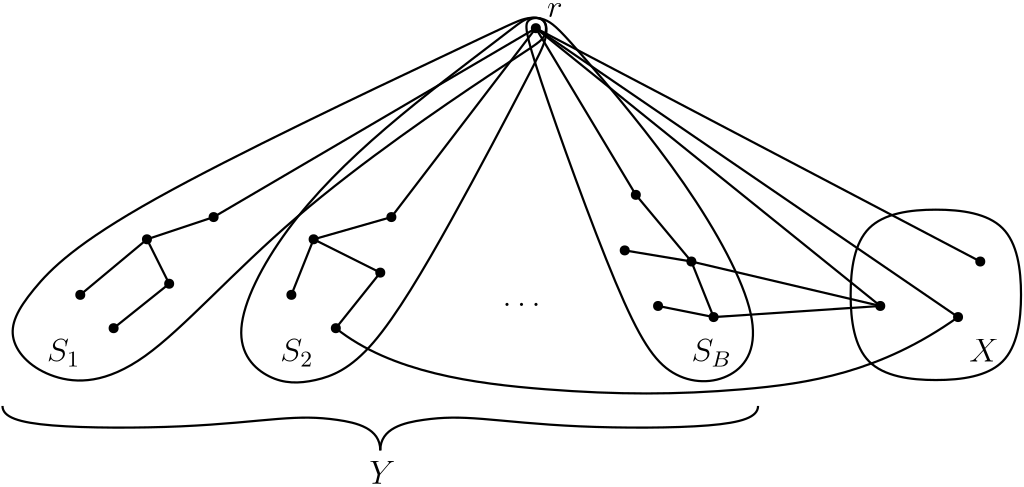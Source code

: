 <?xml version="1.0"?>
<!DOCTYPE ipe SYSTEM "ipe.dtd">
<ipe version="70206" creator="Ipe 7.2.7">
<info created="D:20180315095541" modified="D:20180315105501"/>
<ipestyle name="basic">
<symbol name="arrow/arc(spx)">
<path stroke="sym-stroke" fill="sym-stroke" pen="sym-pen">
0 0 m
-1 0.333 l
-1 -0.333 l
h
</path>
</symbol>
<symbol name="arrow/farc(spx)">
<path stroke="sym-stroke" fill="white" pen="sym-pen">
0 0 m
-1 0.333 l
-1 -0.333 l
h
</path>
</symbol>
<symbol name="arrow/ptarc(spx)">
<path stroke="sym-stroke" fill="sym-stroke" pen="sym-pen">
0 0 m
-1 0.333 l
-0.8 0 l
-1 -0.333 l
h
</path>
</symbol>
<symbol name="arrow/fptarc(spx)">
<path stroke="sym-stroke" fill="white" pen="sym-pen">
0 0 m
-1 0.333 l
-0.8 0 l
-1 -0.333 l
h
</path>
</symbol>
<symbol name="mark/circle(sx)" transformations="translations">
<path fill="sym-stroke">
0.6 0 0 0.6 0 0 e
0.4 0 0 0.4 0 0 e
</path>
</symbol>
<symbol name="mark/disk(sx)" transformations="translations">
<path fill="sym-stroke">
0.6 0 0 0.6 0 0 e
</path>
</symbol>
<symbol name="mark/fdisk(sfx)" transformations="translations">
<group>
<path fill="sym-fill">
0.5 0 0 0.5 0 0 e
</path>
<path fill="sym-stroke" fillrule="eofill">
0.6 0 0 0.6 0 0 e
0.4 0 0 0.4 0 0 e
</path>
</group>
</symbol>
<symbol name="mark/box(sx)" transformations="translations">
<path fill="sym-stroke" fillrule="eofill">
-0.6 -0.6 m
0.6 -0.6 l
0.6 0.6 l
-0.6 0.6 l
h
-0.4 -0.4 m
0.4 -0.4 l
0.4 0.4 l
-0.4 0.4 l
h
</path>
</symbol>
<symbol name="mark/square(sx)" transformations="translations">
<path fill="sym-stroke">
-0.6 -0.6 m
0.6 -0.6 l
0.6 0.6 l
-0.6 0.6 l
h
</path>
</symbol>
<symbol name="mark/fsquare(sfx)" transformations="translations">
<group>
<path fill="sym-fill">
-0.5 -0.5 m
0.5 -0.5 l
0.5 0.5 l
-0.5 0.5 l
h
</path>
<path fill="sym-stroke" fillrule="eofill">
-0.6 -0.6 m
0.6 -0.6 l
0.6 0.6 l
-0.6 0.6 l
h
-0.4 -0.4 m
0.4 -0.4 l
0.4 0.4 l
-0.4 0.4 l
h
</path>
</group>
</symbol>
<symbol name="mark/cross(sx)" transformations="translations">
<group>
<path fill="sym-stroke">
-0.43 -0.57 m
0.57 0.43 l
0.43 0.57 l
-0.57 -0.43 l
h
</path>
<path fill="sym-stroke">
-0.43 0.57 m
0.57 -0.43 l
0.43 -0.57 l
-0.57 0.43 l
h
</path>
</group>
</symbol>
<symbol name="arrow/fnormal(spx)">
<path stroke="sym-stroke" fill="white" pen="sym-pen">
0 0 m
-1 0.333 l
-1 -0.333 l
h
</path>
</symbol>
<symbol name="arrow/pointed(spx)">
<path stroke="sym-stroke" fill="sym-stroke" pen="sym-pen">
0 0 m
-1 0.333 l
-0.8 0 l
-1 -0.333 l
h
</path>
</symbol>
<symbol name="arrow/fpointed(spx)">
<path stroke="sym-stroke" fill="white" pen="sym-pen">
0 0 m
-1 0.333 l
-0.8 0 l
-1 -0.333 l
h
</path>
</symbol>
<symbol name="arrow/linear(spx)">
<path stroke="sym-stroke" pen="sym-pen">
-1 0.333 m
0 0 l
-1 -0.333 l
</path>
</symbol>
<symbol name="arrow/fdouble(spx)">
<path stroke="sym-stroke" fill="white" pen="sym-pen">
0 0 m
-1 0.333 l
-1 -0.333 l
h
-1 0 m
-2 0.333 l
-2 -0.333 l
h
</path>
</symbol>
<symbol name="arrow/double(spx)">
<path stroke="sym-stroke" fill="sym-stroke" pen="sym-pen">
0 0 m
-1 0.333 l
-1 -0.333 l
h
-1 0 m
-2 0.333 l
-2 -0.333 l
h
</path>
</symbol>
<pen name="heavier" value="0.8"/>
<pen name="fat" value="1.2"/>
<pen name="ultrafat" value="2"/>
<symbolsize name="large" value="5"/>
<symbolsize name="small" value="2"/>
<symbolsize name="tiny" value="1.1"/>
<arrowsize name="large" value="10"/>
<arrowsize name="small" value="5"/>
<arrowsize name="tiny" value="3"/>
<color name="red" value="1 0 0"/>
<color name="green" value="0 1 0"/>
<color name="blue" value="0 0 1"/>
<color name="yellow" value="1 1 0"/>
<color name="orange" value="1 0.647 0"/>
<color name="gold" value="1 0.843 0"/>
<color name="purple" value="0.627 0.125 0.941"/>
<color name="gray" value="0.745"/>
<color name="brown" value="0.647 0.165 0.165"/>
<color name="navy" value="0 0 0.502"/>
<color name="pink" value="1 0.753 0.796"/>
<color name="seagreen" value="0.18 0.545 0.341"/>
<color name="turquoise" value="0.251 0.878 0.816"/>
<color name="violet" value="0.933 0.51 0.933"/>
<color name="darkblue" value="0 0 0.545"/>
<color name="darkcyan" value="0 0.545 0.545"/>
<color name="darkgray" value="0.663"/>
<color name="darkgreen" value="0 0.392 0"/>
<color name="darkmagenta" value="0.545 0 0.545"/>
<color name="darkorange" value="1 0.549 0"/>
<color name="darkred" value="0.545 0 0"/>
<color name="lightblue" value="0.678 0.847 0.902"/>
<color name="lightcyan" value="0.878 1 1"/>
<color name="lightgray" value="0.827"/>
<color name="lightgreen" value="0.565 0.933 0.565"/>
<color name="lightyellow" value="1 1 0.878"/>
<dashstyle name="dashed" value="[4] 0"/>
<dashstyle name="dotted" value="[1 3] 0"/>
<dashstyle name="dash dotted" value="[4 2 1 2] 0"/>
<dashstyle name="dash dot dotted" value="[4 2 1 2 1 2] 0"/>
<textsize name="large" value="\large"/>
<textsize name="Large" value="\Large"/>
<textsize name="LARGE" value="\LARGE"/>
<textsize name="huge" value="\huge"/>
<textsize name="Huge" value="\Huge"/>
<textsize name="small" value="\small"/>
<textsize name="footnote" value="\footnotesize"/>
<textsize name="tiny" value="\tiny"/>
<textstyle name="center" begin="\begin{center}" end="\end{center}"/>
<textstyle name="itemize" begin="\begin{itemize}" end="\end{itemize}"/>
<textstyle name="item" begin="\begin{itemize}\item{}" end="\end{itemize}"/>
<gridsize name="4 pts" value="4"/>
<gridsize name="8 pts (~3 mm)" value="8"/>
<gridsize name="16 pts (~6 mm)" value="16"/>
<gridsize name="32 pts (~12 mm)" value="32"/>
<gridsize name="10 pts (~3.5 mm)" value="10"/>
<gridsize name="20 pts (~7 mm)" value="20"/>
<gridsize name="14 pts (~5 mm)" value="14"/>
<gridsize name="28 pts (~10 mm)" value="28"/>
<gridsize name="56 pts (~20 mm)" value="56"/>
<anglesize name="90 deg" value="90"/>
<anglesize name="60 deg" value="60"/>
<anglesize name="45 deg" value="45"/>
<anglesize name="30 deg" value="30"/>
<anglesize name="22.5 deg" value="22.5"/>
<opacity name="10%" value="0.1"/>
<opacity name="30%" value="0.3"/>
<opacity name="50%" value="0.5"/>
<opacity name="75%" value="0.75"/>
<tiling name="falling" angle="-60" step="4" width="1"/>
<tiling name="rising" angle="30" step="4" width="1"/>
</ipestyle>
<page>
<layer name="alpha"/>
<layer name="beta"/>
<layer name="gamma"/>
<layer name="delta"/>
<layer name="epsilon"/>
<view layers="beta gamma delta epsilon" active="epsilon"/>
<path layer="alpha" matrix="0.892857 0 0 1.02083 6.85714 -22.6667" stroke="black" pen="heavier">
64 512 m
64 320 l
512 320 l
512 512 l
h
</path>
<use layer="gamma" matrix="1 0 0 1 48 0" name="mark/disk(sx)" pos="224 480" size="normal" stroke="black"/>
<use matrix="1 0 0 1 24 -40" name="mark/disk(sx)" pos="400 416" size="normal" stroke="black"/>
<use matrix="1 0 0 1 0 -24" name="mark/disk(sx)" pos="432 420" size="normal" stroke="black"/>
<use matrix="1 0 0 1 -4 -4" name="mark/disk(sx)" pos="400 384" size="normal" stroke="black"/>
<path layer="delta" stroke="black" pen="heavier">
272 480 m
424 376 l
</path>
<path stroke="black" pen="heavier">
272 480 m
396 380 l
</path>
<path stroke="black" pen="heavier">
272 480 m
432 396 l
</path>
<path layer="beta" matrix="1 0 0 1 0 -16" stroke="black" pen="heavier">
416 432
444 428
448 400
444 372
416 368
388 372
384 400
388 428 u
</path>
<use layer="gamma" matrix="1 0 0 1 12 -20" name="mark/disk(sx)" pos="144 432" size="normal" stroke="black"/>
<use matrix="1 0 0 1 4 -12" name="mark/disk(sx)" pos="128 416" size="normal" stroke="black"/>
<use matrix="1 0 0 1 -4 -12" name="mark/disk(sx)" pos="144 400" size="normal" stroke="black"/>
<use matrix="1 0 0 1 -8 -12" name="mark/disk(sx)" pos="128 384" size="normal" stroke="black"/>
<use matrix="1 0 0 1 -4 -16" name="mark/disk(sx)" pos="112 400" size="normal" stroke="black"/>
<use matrix="1 0 0 1 28 -20" name="mark/disk(sx)" pos="192 432" size="normal" stroke="black"/>
<use matrix="1 0 0 1 8 -12" name="mark/disk(sx)" pos="184 416" size="normal" stroke="black"/>
<use matrix="1 0 0 1 8 -16" name="mark/disk(sx)" pos="176 400" size="normal" stroke="black"/>
<use matrix="1 0 0 1 12 -8" name="mark/disk(sx)" pos="204 400" size="normal" stroke="black"/>
<use matrix="1 0 0 1 8 -12" name="mark/disk(sx)" pos="192 384" size="normal" stroke="black"/>
<use matrix="1 0 0 1 12 -12" name="mark/disk(sx)" pos="296 432" size="normal" stroke="black"/>
<use matrix="1 0 0 1 40 -20" name="mark/disk(sx)" pos="288 416" size="normal" stroke="black"/>
<use matrix="1 0 0 1 20 0" name="mark/disk(sx)" pos="284 400" size="normal" stroke="black"/>
<use matrix="1 0 0 1 28 -24" name="mark/disk(sx)" pos="308 400" size="normal" stroke="black"/>
<use matrix="1 0 0 1 16 0" name="mark/disk(sx)" pos="300 380" size="normal" stroke="black"/>
<path layer="delta" stroke="black" pen="heavier">
156 412 m
132 404 l
</path>
<path stroke="black" pen="heavier">
132 404 m
108 384 l
</path>
<path stroke="black" pen="heavier">
132 404 m
140 388 l
</path>
<path stroke="black" pen="heavier">
140 388 m
120 372 l
</path>
<path stroke="black" pen="heavier">
220 412 m
192 404 l
</path>
<path stroke="black" pen="heavier">
192 404 m
184 384 l
</path>
<path stroke="black" pen="heavier">
192 404 m
216 392 l
</path>
<path stroke="black" pen="heavier">
216 392 m
200 372 l
</path>
<path stroke="black" pen="heavier">
308 420 m
328 396 l
</path>
<path stroke="black" pen="heavier">
328 396 m
304 400 l
</path>
<path stroke="black" pen="heavier">
328 396 m
336 376 l
</path>
<path stroke="black" pen="heavier">
336 376 m
316 380 l
</path>
<path stroke="black" pen="heavier">
272 480 m
156 412 l
</path>
<path stroke="black" pen="heavier">
272 480 m
220 412 l
</path>
<path stroke="black" pen="heavier">
272 480 m
308 420 l
</path>
<path stroke="black" pen="heavier">
396 380 m
336 376 l
</path>
<path stroke="black" pen="heavier">
396 380 m
328 396 l
</path>
<path layer="beta" stroke="black" pen="heavier">
264 480
268.387 484
276.129 484
276 476
272 468
241.29 409.333
212 360
192 352
176 352
160 368
180 408
216 444 u
</path>
<path stroke="black" pen="heavier">
260 480
268 484
276 484
276 476
268 472
180 412
128 352
96 352
80 368
88 384
116 412 u
</path>
<path stroke="black" pen="heavier">
268 476
268 484
276 484
284 476
328 424
356 372
344 352
320 352
304 376 u
</path>
<text layer="epsilon" matrix="1 0 0 1 12 -4" transformations="translations" pos="248 384" stroke="black" type="label" width="13.74" height="1.162" depth="0" valign="baseline" size="large">$\dots$</text>
<path layer="delta" stroke="black" pen="heavier">
424 376 m
396 356
344 348
280 348
220 356
200 372 c
</path>
<text layer="epsilon" matrix="1 0 0 1 8 -4" transformations="translations" pos="320 364" stroke="black" type="label" width="14.478" height="8.173" depth="1.79" valign="baseline" size="large">$S_B$</text>
<text matrix="1 0 0 1 0 -16" transformations="translations" pos="428 376" stroke="black" type="label" width="10.655" height="8.169" depth="0" valign="baseline" size="large">$X$</text>
<text matrix="1 0 0 1 8 -8" transformations="translations" pos="172 368" stroke="black" type="label" width="11.932" height="8.173" depth="1.79" valign="baseline" size="large">$S_2$</text>
<text matrix="1 0 0 1 4 -40" transformations="translations" pos="92 400" stroke="black" type="label" width="11.932" height="8.173" depth="1.79" valign="baseline" size="large">$S_1$</text>
<text transformations="translations" pos="276 484" stroke="black" type="label" width="5.6" height="5.147" depth="0" valign="baseline" size="large">$r$</text>
<path matrix="1.41667 0 0 1 -146.667 56" stroke="black" pen="heavier">
256 272 m
256 280
244 284
232 284
208 280
168 280
160 284
160 288 c
</path>
<path matrix="1.41667 0 0 1 -146.667 56" stroke="black" pen="heavier">
256 272 m
256 280
268 284
280 284
304 280
344 280
352 284
352 288 c
</path>
<text matrix="1 0 0 1 0 -4" transformations="translations" pos="212 320" stroke="black" type="label" width="9.393" height="8.169" depth="0" valign="baseline" size="large">$Y$</text>
</page>
</ipe>
